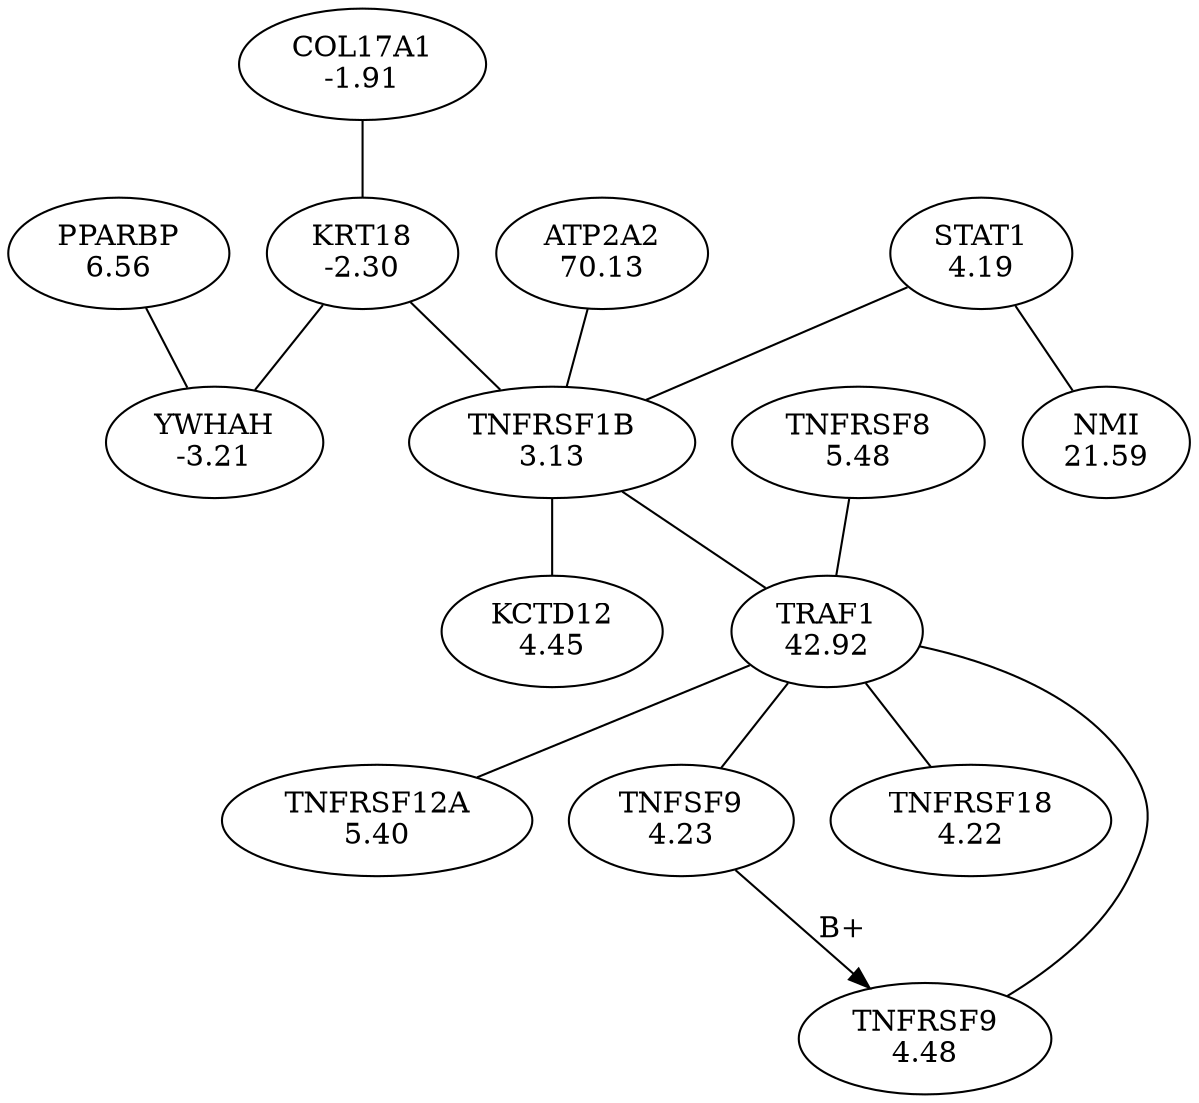 digraph G {
overlap = scale ;
10758 [label = "COL17A1\n-1.91" ] ; 
7264 [label = "KRT18\n-2.30" ] ; 
2561 [label = "YWHAH\n-3.21" ] ; 
12715 [label = "PPARBP\n6.56" ] ; 
14639 [label = "TNFRSF1B\n3.13" ] ; 
12337 [label = "ATP2A2\n70.13" ] ; 
10153 [label = "TRAF1\n42.92" ] ; 
6731 [label = "TNFRSF8\n5.48" ] ; 
1552 [label = "TNFRSF12A\n5.40" ] ; 
11731 [label = "TNFRSF9\n4.48" ] ; 
7815 [label = "KCTD12\n4.45" ] ; 
5740 [label = "TNFSF9\n4.23" ] ; 
11826 [label = "TNFRSF18\n4.22" ] ; 
10273 [label = "STAT1\n4.19" ] ; 
823 [label = "NMI\n21.59" ] ; 
7264 -> 14639 [arrowhead = "none" ]
10758 -> 7264 [arrowhead = "none" ]
7264 -> 2561 [arrowhead = "none" ]
12715 -> 2561 [arrowhead = "none" ]
12337 -> 14639 [arrowhead = "none" ]
14639 -> 10153 [arrowhead = "none" ]
10153 -> 11826 [arrowhead = "none" ]
11731 -> 10153 [arrowhead = "none" ]
6731 -> 10153 [arrowhead = "none" ]
10153 -> 1552 [arrowhead = "none" ]
14639 -> 7815 [arrowhead = "none" ]
10153 -> 5740 [arrowhead = "none" ]
5740 -> 11731 [label = "B+" ]
10273 -> 14639 [arrowhead = "none" ]
10273 -> 823 [arrowhead = "none" ]
}
